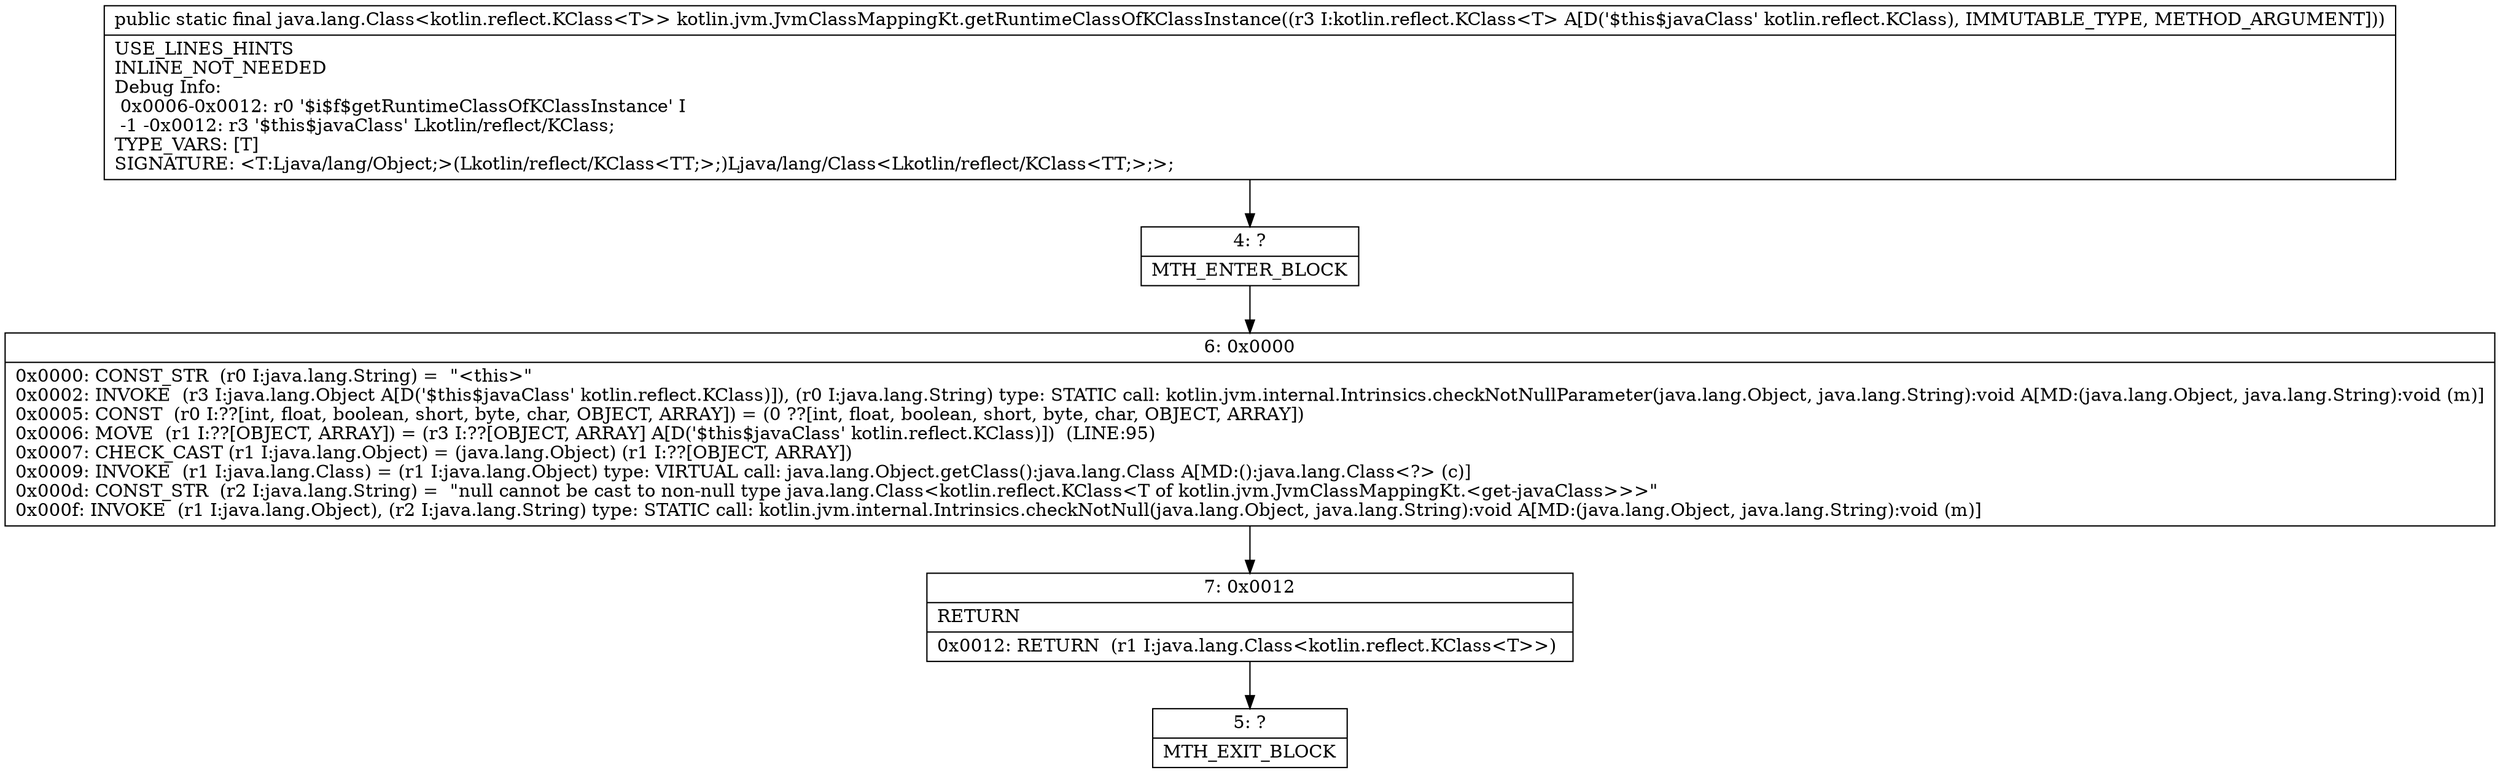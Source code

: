digraph "CFG forkotlin.jvm.JvmClassMappingKt.getRuntimeClassOfKClassInstance(Lkotlin\/reflect\/KClass;)Ljava\/lang\/Class;" {
Node_4 [shape=record,label="{4\:\ ?|MTH_ENTER_BLOCK\l}"];
Node_6 [shape=record,label="{6\:\ 0x0000|0x0000: CONST_STR  (r0 I:java.lang.String) =  \"\<this\>\" \l0x0002: INVOKE  (r3 I:java.lang.Object A[D('$this$javaClass' kotlin.reflect.KClass)]), (r0 I:java.lang.String) type: STATIC call: kotlin.jvm.internal.Intrinsics.checkNotNullParameter(java.lang.Object, java.lang.String):void A[MD:(java.lang.Object, java.lang.String):void (m)]\l0x0005: CONST  (r0 I:??[int, float, boolean, short, byte, char, OBJECT, ARRAY]) = (0 ??[int, float, boolean, short, byte, char, OBJECT, ARRAY]) \l0x0006: MOVE  (r1 I:??[OBJECT, ARRAY]) = (r3 I:??[OBJECT, ARRAY] A[D('$this$javaClass' kotlin.reflect.KClass)])  (LINE:95)\l0x0007: CHECK_CAST (r1 I:java.lang.Object) = (java.lang.Object) (r1 I:??[OBJECT, ARRAY]) \l0x0009: INVOKE  (r1 I:java.lang.Class) = (r1 I:java.lang.Object) type: VIRTUAL call: java.lang.Object.getClass():java.lang.Class A[MD:():java.lang.Class\<?\> (c)]\l0x000d: CONST_STR  (r2 I:java.lang.String) =  \"null cannot be cast to non\-null type java.lang.Class\<kotlin.reflect.KClass\<T of kotlin.jvm.JvmClassMappingKt.\<get\-javaClass\>\>\>\" \l0x000f: INVOKE  (r1 I:java.lang.Object), (r2 I:java.lang.String) type: STATIC call: kotlin.jvm.internal.Intrinsics.checkNotNull(java.lang.Object, java.lang.String):void A[MD:(java.lang.Object, java.lang.String):void (m)]\l}"];
Node_7 [shape=record,label="{7\:\ 0x0012|RETURN\l|0x0012: RETURN  (r1 I:java.lang.Class\<kotlin.reflect.KClass\<T\>\>) \l}"];
Node_5 [shape=record,label="{5\:\ ?|MTH_EXIT_BLOCK\l}"];
MethodNode[shape=record,label="{public static final java.lang.Class\<kotlin.reflect.KClass\<T\>\> kotlin.jvm.JvmClassMappingKt.getRuntimeClassOfKClassInstance((r3 I:kotlin.reflect.KClass\<T\> A[D('$this$javaClass' kotlin.reflect.KClass), IMMUTABLE_TYPE, METHOD_ARGUMENT]))  | USE_LINES_HINTS\lINLINE_NOT_NEEDED\lDebug Info:\l  0x0006\-0x0012: r0 '$i$f$getRuntimeClassOfKClassInstance' I\l  \-1 \-0x0012: r3 '$this$javaClass' Lkotlin\/reflect\/KClass;\lTYPE_VARS: [T]\lSIGNATURE: \<T:Ljava\/lang\/Object;\>(Lkotlin\/reflect\/KClass\<TT;\>;)Ljava\/lang\/Class\<Lkotlin\/reflect\/KClass\<TT;\>;\>;\l}"];
MethodNode -> Node_4;Node_4 -> Node_6;
Node_6 -> Node_7;
Node_7 -> Node_5;
}

